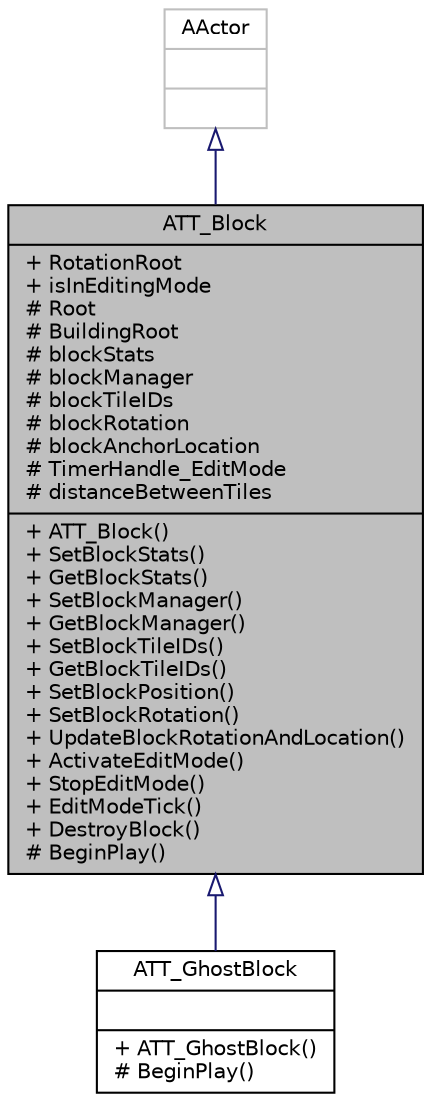 digraph "ATT_Block"
{
 // LATEX_PDF_SIZE
  edge [fontname="Helvetica",fontsize="10",labelfontname="Helvetica",labelfontsize="10"];
  node [fontname="Helvetica",fontsize="10",shape=record];
  Node0 [label="{ATT_Block\n|+ RotationRoot\l+ isInEditingMode\l# Root\l# BuildingRoot\l# blockStats\l# blockManager\l# blockTileIDs\l# blockRotation\l# blockAnchorLocation\l# TimerHandle_EditMode\l# distanceBetweenTiles\l|+ ATT_Block()\l+ SetBlockStats()\l+ GetBlockStats()\l+ SetBlockManager()\l+ GetBlockManager()\l+ SetBlockTileIDs()\l+ GetBlockTileIDs()\l+ SetBlockPosition()\l+ SetBlockRotation()\l+ UpdateBlockRotationAndLocation()\l+ ActivateEditMode()\l+ StopEditMode()\l+ EditModeTick()\l+ DestroyBlock()\l# BeginPlay()\l}",height=0.2,width=0.4,color="black", fillcolor="grey75", style="filled", fontcolor="black",tooltip=" "];
  Node1 -> Node0 [dir="back",color="midnightblue",fontsize="10",style="solid",arrowtail="onormal"];
  Node1 [label="{AActor\n||}",height=0.2,width=0.4,color="grey75", fillcolor="white", style="filled",tooltip=" "];
  Node0 -> Node2 [dir="back",color="midnightblue",fontsize="10",style="solid",arrowtail="onormal"];
  Node2 [label="{ATT_GhostBlock\n||+ ATT_GhostBlock()\l# BeginPlay()\l}",height=0.2,width=0.4,color="black", fillcolor="white", style="filled",URL="$class_a_t_t___ghost_block.html",tooltip=" "];
}
